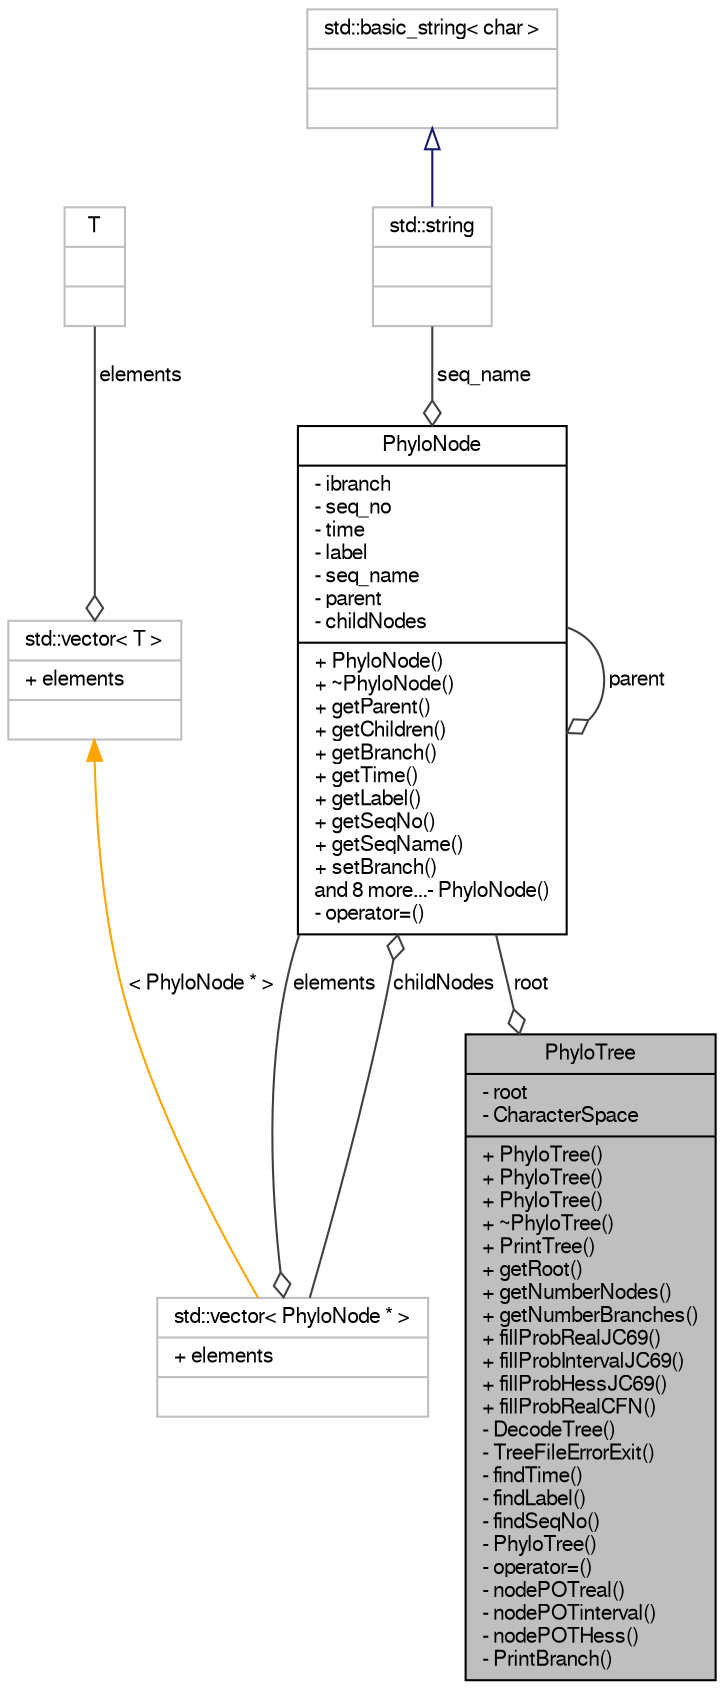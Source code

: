 digraph G
{
  edge [fontname="FreeSans",fontsize="10",labelfontname="FreeSans",labelfontsize="10"];
  node [fontname="FreeSans",fontsize="10",shape=record];
  Node1 [label="{PhyloTree\n|- root\l- CharacterSpace\l|+ PhyloTree()\l+ PhyloTree()\l+ PhyloTree()\l+ ~PhyloTree()\l+ PrintTree()\l+ getRoot()\l+ getNumberNodes()\l+ getNumberBranches()\l+ fillProbRealJC69()\l+ fillProbIntervalJC69()\l+ fillProbHessJC69()\l+ fillProbRealCFN()\l- DecodeTree()\l- TreeFileErrorExit()\l- findTime()\l- findLabel()\l- findSeqNo()\l- PhyloTree()\l- operator=()\l- nodePOTreal()\l- nodePOTinterval()\l- nodePOTHess()\l- PrintBranch()\l}",height=0.2,width=0.4,color="black", fillcolor="grey75", style="filled" fontcolor="black"];
  Node2 -> Node1 [color="grey25",fontsize="10",style="solid",label=" root" ,arrowhead="odiamond",fontname="FreeSans"];
  Node2 [label="{PhyloNode\n|- ibranch\l- seq_no\l- time\l- label\l- seq_name\l- parent\l- childNodes\l|+ PhyloNode()\l+ ~PhyloNode()\l+ getParent()\l+ getChildren()\l+ getBranch()\l+ getTime()\l+ getLabel()\l+ getSeqNo()\l+ getSeqName()\l+ setBranch()\land 8 more...- PhyloNode()\l- operator=()\l}",height=0.2,width=0.4,color="black", fillcolor="white", style="filled",URL="$classPhyloNode.shtml",tooltip="A class for nodes of a phylogenetic tree."];
  Node3 -> Node2 [color="grey25",fontsize="10",style="solid",label=" childNodes" ,arrowhead="odiamond",fontname="FreeSans"];
  Node3 [label="{std::vector\< PhyloNode * \>\n|+ elements\l|}",height=0.2,width=0.4,color="grey75", fillcolor="white", style="filled"];
  Node2 -> Node3 [color="grey25",fontsize="10",style="solid",label=" elements" ,arrowhead="odiamond",fontname="FreeSans"];
  Node4 -> Node3 [dir="back",color="orange",fontsize="10",style="solid",label=" \< PhyloNode * \>" ,fontname="FreeSans"];
  Node4 [label="{std::vector\< T \>\n|+ elements\l|}",height=0.2,width=0.4,color="grey75", fillcolor="white", style="filled",tooltip="STL class."];
  Node5 -> Node4 [color="grey25",fontsize="10",style="solid",label=" elements" ,arrowhead="odiamond",fontname="FreeSans"];
  Node5 [label="{T\n||}",height=0.2,width=0.4,color="grey75", fillcolor="white", style="filled"];
  Node6 -> Node2 [color="grey25",fontsize="10",style="solid",label=" seq_name" ,arrowhead="odiamond",fontname="FreeSans"];
  Node6 [label="{std::string\n||}",height=0.2,width=0.4,color="grey75", fillcolor="white", style="filled",tooltip="STL class."];
  Node7 -> Node6 [dir="back",color="midnightblue",fontsize="10",style="solid",arrowtail="onormal",fontname="FreeSans"];
  Node7 [label="{std::basic_string\< char \>\n||}",height=0.2,width=0.4,color="grey75", fillcolor="white", style="filled",tooltip="STL class."];
  Node2 -> Node2 [color="grey25",fontsize="10",style="solid",label=" parent" ,arrowhead="odiamond",fontname="FreeSans"];
}
